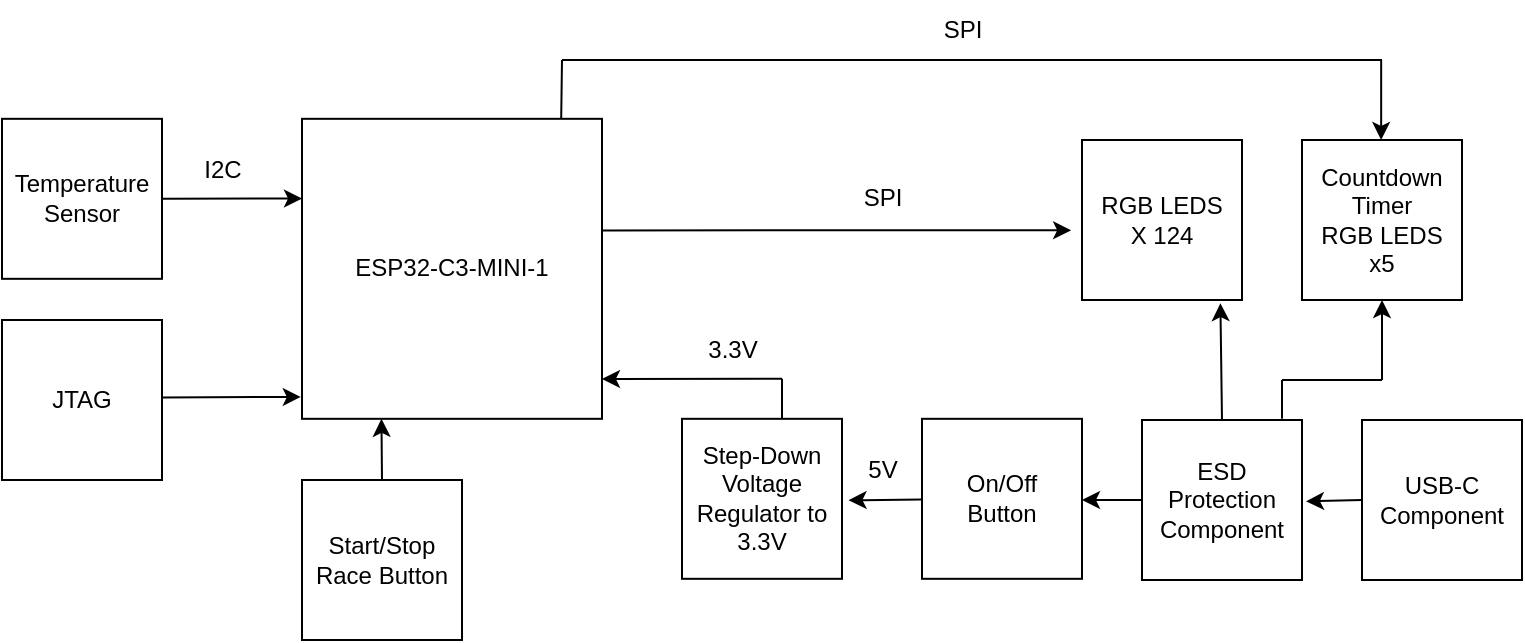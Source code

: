 <mxfile version="24.2.5" type="device">
  <diagram name="Page-1" id="NtAFpCO2j-qn-RovqE0h">
    <mxGraphModel dx="1026" dy="650" grid="1" gridSize="10" guides="1" tooltips="1" connect="1" arrows="1" fold="1" page="1" pageScale="1" pageWidth="850" pageHeight="1100" math="0" shadow="0">
      <root>
        <mxCell id="0" />
        <mxCell id="1" parent="0" />
        <mxCell id="MRw95LfSZwAX-kwFUWbm-1" value="ESP32-C3-MINI-1" style="whiteSpace=wrap;html=1;aspect=fixed;" parent="1" vertex="1">
          <mxGeometry x="220" y="159.41" width="150" height="150" as="geometry" />
        </mxCell>
        <mxCell id="MRw95LfSZwAX-kwFUWbm-2" value="USB-C&lt;div&gt;Component&lt;/div&gt;" style="whiteSpace=wrap;html=1;aspect=fixed;" parent="1" vertex="1">
          <mxGeometry x="750" y="310" width="80" height="80" as="geometry" />
        </mxCell>
        <mxCell id="MRw95LfSZwAX-kwFUWbm-4" value="" style="endArrow=classic;html=1;rounded=0;entryX=0.549;entryY=1.023;entryDx=0;entryDy=0;entryPerimeter=0;" parent="1" edge="1">
          <mxGeometry width="50" height="50" relative="1" as="geometry">
            <mxPoint x="750" y="350" as="sourcePoint" />
            <mxPoint x="721.96" y="350.69" as="targetPoint" />
          </mxGeometry>
        </mxCell>
        <mxCell id="MRw95LfSZwAX-kwFUWbm-5" value="ESD Protection&lt;div&gt;Component&lt;/div&gt;" style="whiteSpace=wrap;html=1;aspect=fixed;" parent="1" vertex="1">
          <mxGeometry x="640" y="310" width="80" height="80" as="geometry" />
        </mxCell>
        <mxCell id="MRw95LfSZwAX-kwFUWbm-6" value="RGB LEDS&lt;div&gt;X 124&lt;/div&gt;" style="whiteSpace=wrap;html=1;aspect=fixed;" parent="1" vertex="1">
          <mxGeometry x="610" y="170" width="80" height="80" as="geometry" />
        </mxCell>
        <mxCell id="MRw95LfSZwAX-kwFUWbm-7" value="" style="endArrow=classic;html=1;rounded=0;exitX=0.5;exitY=0;exitDx=0;exitDy=0;entryX=0.865;entryY=1.02;entryDx=0;entryDy=0;entryPerimeter=0;" parent="1" source="MRw95LfSZwAX-kwFUWbm-5" target="MRw95LfSZwAX-kwFUWbm-6" edge="1">
          <mxGeometry width="50" height="50" relative="1" as="geometry">
            <mxPoint x="649.5" y="300" as="sourcePoint" />
            <mxPoint x="649.5" y="250" as="targetPoint" />
          </mxGeometry>
        </mxCell>
        <mxCell id="MRw95LfSZwAX-kwFUWbm-14" value="Step-Down Voltage Regulator to 3.3V" style="whiteSpace=wrap;html=1;aspect=fixed;" parent="1" vertex="1">
          <mxGeometry x="410" y="309.41" width="80" height="80" as="geometry" />
        </mxCell>
        <mxCell id="MRw95LfSZwAX-kwFUWbm-27" value="" style="endArrow=classic;html=1;rounded=0;entryX=1;entryY=0.867;entryDx=0;entryDy=0;entryPerimeter=0;" parent="1" target="MRw95LfSZwAX-kwFUWbm-1" edge="1">
          <mxGeometry width="50" height="50" relative="1" as="geometry">
            <mxPoint x="460" y="289.41" as="sourcePoint" />
            <mxPoint x="280" y="289.41" as="targetPoint" />
          </mxGeometry>
        </mxCell>
        <mxCell id="MRw95LfSZwAX-kwFUWbm-28" value="On/Off&lt;div&gt;Button&lt;/div&gt;" style="whiteSpace=wrap;html=1;aspect=fixed;" parent="1" vertex="1">
          <mxGeometry x="530" y="309.41" width="80" height="80" as="geometry" />
        </mxCell>
        <mxCell id="MRw95LfSZwAX-kwFUWbm-41" value="Start/Stop&lt;div&gt;Race Button&lt;/div&gt;" style="whiteSpace=wrap;html=1;aspect=fixed;" parent="1" vertex="1">
          <mxGeometry x="220" y="340" width="80" height="80" as="geometry" />
        </mxCell>
        <mxCell id="MRw95LfSZwAX-kwFUWbm-49" value="Countdown&lt;div&gt;Timer&lt;/div&gt;&lt;div&gt;RGB LEDS&lt;/div&gt;&lt;div&gt;x5&lt;/div&gt;" style="whiteSpace=wrap;html=1;aspect=fixed;" parent="1" vertex="1">
          <mxGeometry x="720" y="170" width="80" height="80" as="geometry" />
        </mxCell>
        <mxCell id="MRw95LfSZwAX-kwFUWbm-50" value="" style="endArrow=none;html=1;rounded=0;" parent="1" edge="1">
          <mxGeometry width="50" height="50" relative="1" as="geometry">
            <mxPoint x="710" y="290" as="sourcePoint" />
            <mxPoint x="760" y="290" as="targetPoint" />
            <Array as="points">
              <mxPoint x="760" y="290" />
            </Array>
          </mxGeometry>
        </mxCell>
        <mxCell id="MRw95LfSZwAX-kwFUWbm-51" value="" style="endArrow=classic;html=1;rounded=0;entryX=0.5;entryY=1;entryDx=0;entryDy=0;" parent="1" target="MRw95LfSZwAX-kwFUWbm-49" edge="1">
          <mxGeometry width="50" height="50" relative="1" as="geometry">
            <mxPoint x="760" y="290" as="sourcePoint" />
            <mxPoint x="760" y="260" as="targetPoint" />
          </mxGeometry>
        </mxCell>
        <mxCell id="MRw95LfSZwAX-kwFUWbm-54" value="" style="endArrow=none;html=1;rounded=0;" parent="1" edge="1">
          <mxGeometry width="50" height="50" relative="1" as="geometry">
            <mxPoint x="460" y="309.41" as="sourcePoint" />
            <mxPoint x="460" y="289.41" as="targetPoint" />
          </mxGeometry>
        </mxCell>
        <mxCell id="MRw95LfSZwAX-kwFUWbm-65" value="&lt;div&gt;JTAG&lt;/div&gt;" style="whiteSpace=wrap;html=1;aspect=fixed;" parent="1" vertex="1">
          <mxGeometry x="70" y="260" width="80" height="80" as="geometry" />
        </mxCell>
        <mxCell id="MRw95LfSZwAX-kwFUWbm-72" value="Temperature&lt;div&gt;Sensor&lt;/div&gt;" style="whiteSpace=wrap;html=1;aspect=fixed;" parent="1" vertex="1">
          <mxGeometry x="70" y="159.41" width="80" height="80" as="geometry" />
        </mxCell>
        <mxCell id="yd9ti4C-MsjZP0sG5xmx-3" value="" style="endArrow=classic;html=1;rounded=0;" parent="1" edge="1">
          <mxGeometry width="50" height="50" relative="1" as="geometry">
            <mxPoint x="260" y="340" as="sourcePoint" />
            <mxPoint x="259.73" y="309.41" as="targetPoint" />
          </mxGeometry>
        </mxCell>
        <mxCell id="yd9ti4C-MsjZP0sG5xmx-7" value="" style="endArrow=classic;html=1;rounded=0;exitX=0.996;exitY=0.484;exitDx=0;exitDy=0;entryX=-0.004;entryY=0.927;entryDx=0;entryDy=0;entryPerimeter=0;exitPerimeter=0;" parent="1" source="MRw95LfSZwAX-kwFUWbm-65" target="MRw95LfSZwAX-kwFUWbm-1" edge="1">
          <mxGeometry width="50" height="50" relative="1" as="geometry">
            <mxPoint x="260" y="339.41" as="sourcePoint" />
            <mxPoint x="259.64" y="309.41" as="targetPoint" />
          </mxGeometry>
        </mxCell>
        <mxCell id="yd9ti4C-MsjZP0sG5xmx-10" value="" style="endArrow=classic;html=1;rounded=0;exitX=0;exitY=0.5;exitDx=0;exitDy=0;entryX=-0.068;entryY=0.564;entryDx=0;entryDy=0;entryPerimeter=0;" parent="1" target="MRw95LfSZwAX-kwFUWbm-6" edge="1">
          <mxGeometry width="50" height="50" relative="1" as="geometry">
            <mxPoint x="370" y="215.2" as="sourcePoint" />
            <mxPoint x="560" y="214.41" as="targetPoint" />
          </mxGeometry>
        </mxCell>
        <mxCell id="yd9ti4C-MsjZP0sG5xmx-13" value="" style="endArrow=classic;html=1;rounded=0;entryX=1;entryY=0.507;entryDx=0;entryDy=0;entryPerimeter=0;" parent="1" target="MRw95LfSZwAX-kwFUWbm-28" edge="1">
          <mxGeometry width="50" height="50" relative="1" as="geometry">
            <mxPoint x="640" y="350" as="sourcePoint" />
            <mxPoint x="620" y="350" as="targetPoint" />
          </mxGeometry>
        </mxCell>
        <mxCell id="yd9ti4C-MsjZP0sG5xmx-14" value="" style="endArrow=classic;html=1;rounded=0;entryX=1.041;entryY=0.509;entryDx=0;entryDy=0;entryPerimeter=0;" parent="1" target="MRw95LfSZwAX-kwFUWbm-14" edge="1">
          <mxGeometry width="50" height="50" relative="1" as="geometry">
            <mxPoint x="530" y="349.8" as="sourcePoint" />
            <mxPoint x="500" y="349.8" as="targetPoint" />
          </mxGeometry>
        </mxCell>
        <mxCell id="yd9ti4C-MsjZP0sG5xmx-15" value="" style="endArrow=classic;html=1;rounded=0;exitX=1;exitY=0.5;exitDx=0;exitDy=0;" parent="1" source="MRw95LfSZwAX-kwFUWbm-72" edge="1">
          <mxGeometry width="50" height="50" relative="1" as="geometry">
            <mxPoint x="160" y="200" as="sourcePoint" />
            <mxPoint x="220" y="199.25" as="targetPoint" />
          </mxGeometry>
        </mxCell>
        <mxCell id="2tE8rmbaCQlYZUPzmlaC-4" value="5V" style="text;html=1;align=center;verticalAlign=middle;resizable=0;points=[];autosize=1;strokeColor=none;fillColor=none;" parent="1" vertex="1">
          <mxGeometry x="490" y="320" width="40" height="30" as="geometry" />
        </mxCell>
        <mxCell id="2tE8rmbaCQlYZUPzmlaC-5" value="3.3V" style="text;html=1;align=center;verticalAlign=middle;resizable=0;points=[];autosize=1;strokeColor=none;fillColor=none;" parent="1" vertex="1">
          <mxGeometry x="410" y="260" width="50" height="30" as="geometry" />
        </mxCell>
        <mxCell id="2tE8rmbaCQlYZUPzmlaC-7" value="SPI" style="text;html=1;align=center;verticalAlign=middle;resizable=0;points=[];autosize=1;strokeColor=none;fillColor=none;" parent="1" vertex="1">
          <mxGeometry x="490" y="184.41" width="40" height="30" as="geometry" />
        </mxCell>
        <mxCell id="2tE8rmbaCQlYZUPzmlaC-9" value="" style="endArrow=none;html=1;rounded=0;" parent="1" edge="1">
          <mxGeometry width="50" height="50" relative="1" as="geometry">
            <mxPoint x="350" y="130" as="sourcePoint" />
            <mxPoint x="760" y="130" as="targetPoint" />
          </mxGeometry>
        </mxCell>
        <mxCell id="2tE8rmbaCQlYZUPzmlaC-11" value="SPI" style="text;html=1;align=center;verticalAlign=middle;resizable=0;points=[];autosize=1;strokeColor=none;fillColor=none;" parent="1" vertex="1">
          <mxGeometry x="530" y="100" width="40" height="30" as="geometry" />
        </mxCell>
        <mxCell id="2tE8rmbaCQlYZUPzmlaC-12" value="I2C" style="text;html=1;align=center;verticalAlign=middle;resizable=0;points=[];autosize=1;strokeColor=none;fillColor=none;" parent="1" vertex="1">
          <mxGeometry x="160" y="170" width="40" height="30" as="geometry" />
        </mxCell>
        <mxCell id="2tE8rmbaCQlYZUPzmlaC-13" value="" style="endArrow=none;html=1;rounded=0;" parent="1" edge="1">
          <mxGeometry width="50" height="50" relative="1" as="geometry">
            <mxPoint x="710" y="309.41" as="sourcePoint" />
            <mxPoint x="710" y="290" as="targetPoint" />
          </mxGeometry>
        </mxCell>
        <mxCell id="2tE8rmbaCQlYZUPzmlaC-15" value="" style="endArrow=classic;html=1;rounded=0;" parent="1" edge="1">
          <mxGeometry width="50" height="50" relative="1" as="geometry">
            <mxPoint x="759.58" y="130" as="sourcePoint" />
            <mxPoint x="759.58" y="170" as="targetPoint" />
          </mxGeometry>
        </mxCell>
        <mxCell id="2tE8rmbaCQlYZUPzmlaC-17" value="" style="endArrow=none;html=1;rounded=0;exitX=0.864;exitY=-0.001;exitDx=0;exitDy=0;exitPerimeter=0;" parent="1" source="MRw95LfSZwAX-kwFUWbm-1" edge="1">
          <mxGeometry width="50" height="50" relative="1" as="geometry">
            <mxPoint x="300" y="180" as="sourcePoint" />
            <mxPoint x="350" y="130" as="targetPoint" />
          </mxGeometry>
        </mxCell>
      </root>
    </mxGraphModel>
  </diagram>
</mxfile>

